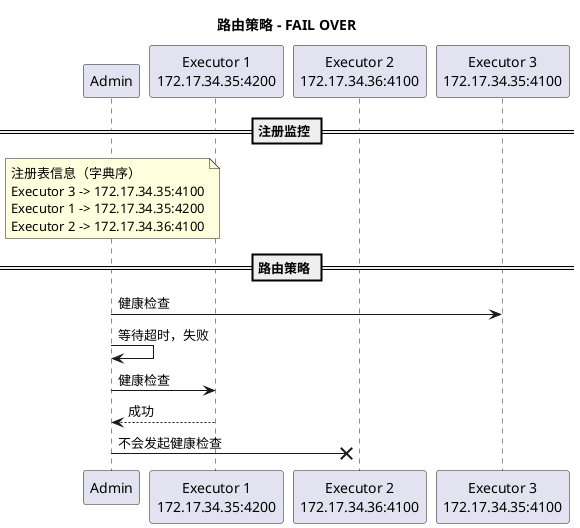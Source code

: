 @startuml
title 路由策略 - FAIL OVER

participant a as "Admin" order 10
participant e1 as "Executor 1\n172.17.34.35:4200" order 20
participant e2 as "Executor 2\n172.17.34.36:4100" order 30
participant e3 as "Executor 3\n172.17.34.35:4100" order 40

== 注册监控 ==
note over a
    注册表信息（字典序）
    Executor 3 -> 172.17.34.35:4100
    Executor 1 -> 172.17.34.35:4200
    Executor 2 -> 172.17.34.36:4100
end note

== 路由策略 ==
a -> e3 : 健康检查
a -> a : 等待超时，失败
a -> e1 : 健康检查
a <-- e1 : 成功
a ->X e2: 不会发起健康检查
@enduml